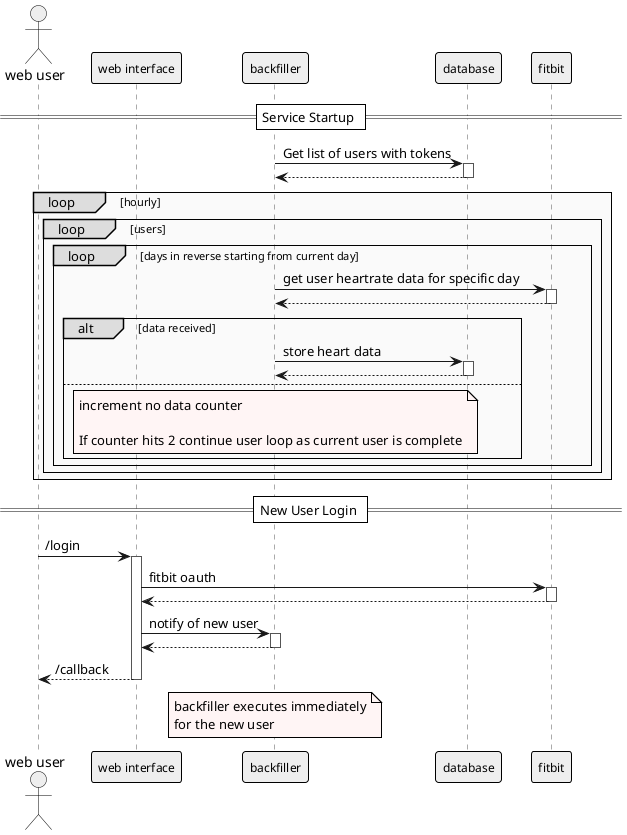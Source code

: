 @startuml

skinparam {
    BoxPadding 5
    shadowing false
    sequence {
        TitleFontStyle None
        TitleFontSize 16

        ActorBorderColor #000000
        ActorBackgroundColor #EEEEEE

        ParticipantBorderColor #000000
        ParticipantBackgroundColor #EEEEEE
        ParticipantFontColor #000000
        ParticipantFontSize 12
        ParticipantBorderThickness 1
        ParticipantPadding 10

        BoxBorderColor #AAAAAA
        BoxFontSize 14
        BoxFontStyle None

        GroupBorderThickness 1
        GroupHeaderFontStyle None
        GroupFontStyle None
        GroupBackgroundColor #DDDDDD
        GroupBodyBackgroundColor #FAFAFA

        DividerBorderThickness 1
        DividerBackgroundColor #FFFFFF
        DividerFontStyle None

        LifeLineBorderColor #555555
    }
    Legend {
        FontSize 10
        FontStyle None
        BackgroundColor transparent
        BorderColor transparent
    }
    note {
        BackgroundColor #FFF5F5
        BorderColor #000000
        BorderThickness 1
    }
}

autoactivate on

actor "web user" as user order 10
participant "web interface" as web order 20
participant "backfiller" as back order 30
participant "database" as db order 40
participant "fitbit" as fit order 50

== Service Startup ==

back -> db: Get list of users with tokens
return

loop hourly
    loop users
        loop days in reverse starting from current day
            back -> fit: get user heartrate data for specific day
            return

            alt data received
                back -> db: store heart data
                return
            else
                note over back
                    increment no data counter

                    If counter hits 2 continue user loop as current user is complete
                end note
            end
        end
    end
end

== New User Login ==

user -> web: /login
    web -> fit: fitbit oauth
    return

    web -> back: notify of new user
    return
return /callback

note over back
    backfiller executes immediately
    for the new user
end note

@enduml
